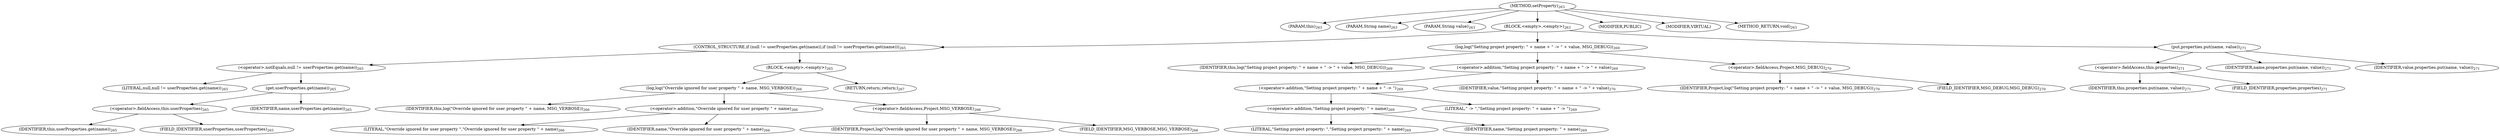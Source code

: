 digraph "setProperty" {  
"688" [label = <(METHOD,setProperty)<SUB>263</SUB>> ]
"26" [label = <(PARAM,this)<SUB>263</SUB>> ]
"689" [label = <(PARAM,String name)<SUB>263</SUB>> ]
"690" [label = <(PARAM,String value)<SUB>263</SUB>> ]
"691" [label = <(BLOCK,&lt;empty&gt;,&lt;empty&gt;)<SUB>263</SUB>> ]
"692" [label = <(CONTROL_STRUCTURE,if (null != userProperties.get(name)),if (null != userProperties.get(name)))<SUB>265</SUB>> ]
"693" [label = <(&lt;operator&gt;.notEquals,null != userProperties.get(name))<SUB>265</SUB>> ]
"694" [label = <(LITERAL,null,null != userProperties.get(name))<SUB>265</SUB>> ]
"695" [label = <(get,userProperties.get(name))<SUB>265</SUB>> ]
"696" [label = <(&lt;operator&gt;.fieldAccess,this.userProperties)<SUB>265</SUB>> ]
"697" [label = <(IDENTIFIER,this,userProperties.get(name))<SUB>265</SUB>> ]
"698" [label = <(FIELD_IDENTIFIER,userProperties,userProperties)<SUB>265</SUB>> ]
"699" [label = <(IDENTIFIER,name,userProperties.get(name))<SUB>265</SUB>> ]
"700" [label = <(BLOCK,&lt;empty&gt;,&lt;empty&gt;)<SUB>265</SUB>> ]
"701" [label = <(log,log(&quot;Override ignored for user property &quot; + name, MSG_VERBOSE))<SUB>266</SUB>> ]
"25" [label = <(IDENTIFIER,this,log(&quot;Override ignored for user property &quot; + name, MSG_VERBOSE))<SUB>266</SUB>> ]
"702" [label = <(&lt;operator&gt;.addition,&quot;Override ignored for user property &quot; + name)<SUB>266</SUB>> ]
"703" [label = <(LITERAL,&quot;Override ignored for user property &quot;,&quot;Override ignored for user property &quot; + name)<SUB>266</SUB>> ]
"704" [label = <(IDENTIFIER,name,&quot;Override ignored for user property &quot; + name)<SUB>266</SUB>> ]
"705" [label = <(&lt;operator&gt;.fieldAccess,Project.MSG_VERBOSE)<SUB>266</SUB>> ]
"706" [label = <(IDENTIFIER,Project,log(&quot;Override ignored for user property &quot; + name, MSG_VERBOSE))<SUB>266</SUB>> ]
"707" [label = <(FIELD_IDENTIFIER,MSG_VERBOSE,MSG_VERBOSE)<SUB>266</SUB>> ]
"708" [label = <(RETURN,return;,return;)<SUB>267</SUB>> ]
"709" [label = <(log,log(&quot;Setting project property: &quot; + name + &quot; -&gt; &quot; + value, MSG_DEBUG))<SUB>269</SUB>> ]
"27" [label = <(IDENTIFIER,this,log(&quot;Setting project property: &quot; + name + &quot; -&gt; &quot; + value, MSG_DEBUG))<SUB>269</SUB>> ]
"710" [label = <(&lt;operator&gt;.addition,&quot;Setting project property: &quot; + name + &quot; -&gt; &quot; + value)<SUB>269</SUB>> ]
"711" [label = <(&lt;operator&gt;.addition,&quot;Setting project property: &quot; + name + &quot; -&gt; &quot;)<SUB>269</SUB>> ]
"712" [label = <(&lt;operator&gt;.addition,&quot;Setting project property: &quot; + name)<SUB>269</SUB>> ]
"713" [label = <(LITERAL,&quot;Setting project property: &quot;,&quot;Setting project property: &quot; + name)<SUB>269</SUB>> ]
"714" [label = <(IDENTIFIER,name,&quot;Setting project property: &quot; + name)<SUB>269</SUB>> ]
"715" [label = <(LITERAL,&quot; -&gt; &quot;,&quot;Setting project property: &quot; + name + &quot; -&gt; &quot;)<SUB>269</SUB>> ]
"716" [label = <(IDENTIFIER,value,&quot;Setting project property: &quot; + name + &quot; -&gt; &quot; + value)<SUB>270</SUB>> ]
"717" [label = <(&lt;operator&gt;.fieldAccess,Project.MSG_DEBUG)<SUB>270</SUB>> ]
"718" [label = <(IDENTIFIER,Project,log(&quot;Setting project property: &quot; + name + &quot; -&gt; &quot; + value, MSG_DEBUG))<SUB>270</SUB>> ]
"719" [label = <(FIELD_IDENTIFIER,MSG_DEBUG,MSG_DEBUG)<SUB>270</SUB>> ]
"720" [label = <(put,properties.put(name, value))<SUB>271</SUB>> ]
"721" [label = <(&lt;operator&gt;.fieldAccess,this.properties)<SUB>271</SUB>> ]
"722" [label = <(IDENTIFIER,this,properties.put(name, value))<SUB>271</SUB>> ]
"723" [label = <(FIELD_IDENTIFIER,properties,properties)<SUB>271</SUB>> ]
"724" [label = <(IDENTIFIER,name,properties.put(name, value))<SUB>271</SUB>> ]
"725" [label = <(IDENTIFIER,value,properties.put(name, value))<SUB>271</SUB>> ]
"726" [label = <(MODIFIER,PUBLIC)> ]
"727" [label = <(MODIFIER,VIRTUAL)> ]
"728" [label = <(METHOD_RETURN,void)<SUB>263</SUB>> ]
  "688" -> "26" 
  "688" -> "689" 
  "688" -> "690" 
  "688" -> "691" 
  "688" -> "726" 
  "688" -> "727" 
  "688" -> "728" 
  "691" -> "692" 
  "691" -> "709" 
  "691" -> "720" 
  "692" -> "693" 
  "692" -> "700" 
  "693" -> "694" 
  "693" -> "695" 
  "695" -> "696" 
  "695" -> "699" 
  "696" -> "697" 
  "696" -> "698" 
  "700" -> "701" 
  "700" -> "708" 
  "701" -> "25" 
  "701" -> "702" 
  "701" -> "705" 
  "702" -> "703" 
  "702" -> "704" 
  "705" -> "706" 
  "705" -> "707" 
  "709" -> "27" 
  "709" -> "710" 
  "709" -> "717" 
  "710" -> "711" 
  "710" -> "716" 
  "711" -> "712" 
  "711" -> "715" 
  "712" -> "713" 
  "712" -> "714" 
  "717" -> "718" 
  "717" -> "719" 
  "720" -> "721" 
  "720" -> "724" 
  "720" -> "725" 
  "721" -> "722" 
  "721" -> "723" 
}
